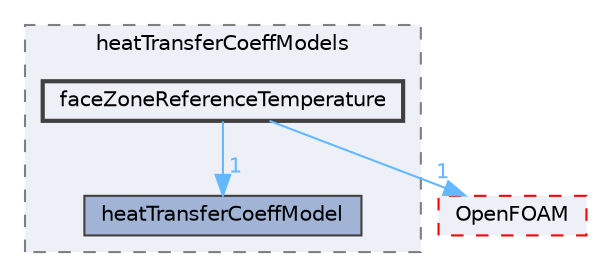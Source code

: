 digraph "src/functionObjects/field/heatTransferCoeff/heatTransferCoeffModels/faceZoneReferenceTemperature"
{
 // LATEX_PDF_SIZE
  bgcolor="transparent";
  edge [fontname=Helvetica,fontsize=10,labelfontname=Helvetica,labelfontsize=10];
  node [fontname=Helvetica,fontsize=10,shape=box,height=0.2,width=0.4];
  compound=true
  subgraph clusterdir_23d2302e12169e011868a0ab3a02c4f6 {
    graph [ bgcolor="#edf0f7", pencolor="grey50", label="heatTransferCoeffModels", fontname=Helvetica,fontsize=10 style="filled,dashed", URL="dir_23d2302e12169e011868a0ab3a02c4f6.html",tooltip=""]
  dir_39c0ed5b8f0456308ca476bec3227514 [label="heatTransferCoeffModel", fillcolor="#a2b4d6", color="grey25", style="filled", URL="dir_39c0ed5b8f0456308ca476bec3227514.html",tooltip=""];
  dir_3458023a3d6436e12fe28e36e2488911 [label="faceZoneReferenceTemperature", fillcolor="#edf0f7", color="grey25", style="filled,bold", URL="dir_3458023a3d6436e12fe28e36e2488911.html",tooltip=""];
  }
  dir_c5473ff19b20e6ec4dfe5c310b3778a8 [label="OpenFOAM", fillcolor="#edf0f7", color="red", style="filled,dashed", URL="dir_c5473ff19b20e6ec4dfe5c310b3778a8.html",tooltip=""];
  dir_3458023a3d6436e12fe28e36e2488911->dir_39c0ed5b8f0456308ca476bec3227514 [headlabel="1", labeldistance=1.5 headhref="dir_001275_001714.html" href="dir_001275_001714.html" color="steelblue1" fontcolor="steelblue1"];
  dir_3458023a3d6436e12fe28e36e2488911->dir_c5473ff19b20e6ec4dfe5c310b3778a8 [headlabel="1", labeldistance=1.5 headhref="dir_001275_002695.html" href="dir_001275_002695.html" color="steelblue1" fontcolor="steelblue1"];
}
